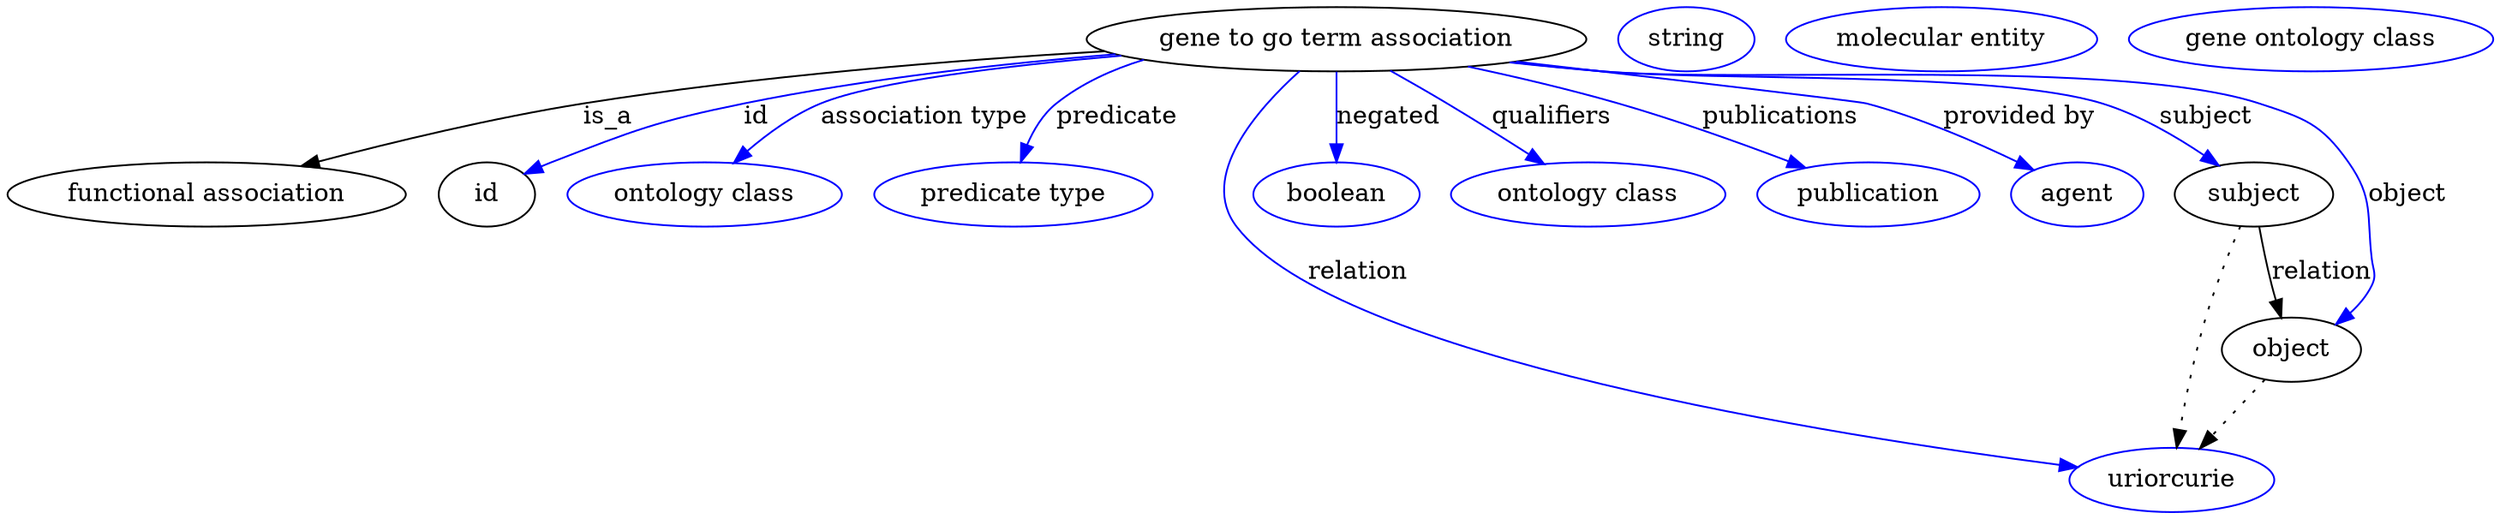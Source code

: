 digraph {
	graph [bb="0,0,1143.3,283"];
	node [label="\N"];
	"gene to go term association"	 [height=0.5,
		label="gene to go term association",
		pos="621.74,265",
		width=3.015];
	"functional association"	 [height=0.5,
		pos="87.742,178",
		width=2.4373];
	"gene to go term association" -> "functional association"	 [label=is_a,
		lp="286.74,221.5",
		pos="e,135.55,193.26 519.68,258.72 450.45,253.41 357.08,244.16 275.74,229 231.34,220.72 182.09,207.2 145.15,196.16"];
	id	 [height=0.5,
		pos="220.74,178",
		width=0.75];
	"gene to go term association" -> id	 [color=blue,
		label=id,
		lp="356.24,221.5",
		pos="e,242.24,189.3 524.28,256.95 472.3,251.43 407.52,242.58 350.74,229 307.68,218.7 297.51,213.27 256.74,196 254.96,195.24 253.14,194.44 \
251.31,193.61",
		style=solid];
	"association type"	 [color=blue,
		height=0.5,
		label="ontology class",
		pos="327.74,178",
		width=1.7151];
	"gene to go term association" -> "association type"	 [color=blue,
		label="association type",
		lp="432.74,221.5",
		pos="e,343.61,195.51 528.33,255.72 474.77,249.39 413.4,240.16 388.74,229 374.78,222.68 361.45,212.25 350.83,202.46",
		style=solid];
	predicate	 [color=blue,
		height=0.5,
		label="predicate type",
		pos="467.74,178",
		width=1.679];
	"gene to go term association" -> predicate	 [color=blue,
		label=predicate,
		lp="516.74,221.5",
		pos="e,472.23,196.44 552.03,251.16 526.52,244.98 501.5,237.23 491.74,229 484.64,223.02 479.51,214.46 475.86,206.07",
		style=solid];
	relation	 [color=blue,
		height=0.5,
		label=uriorcurie,
		pos="1011.7,18",
		width=1.2638];
	"gene to go term association" -> relation	 [color=blue,
		label=relation,
		lp="637.74,134.5",
		pos="e,969.8,25.249 603,247.1 582.38,225.2 554.67,187.63 574.74,160 620.86,96.527 854.1,46.761 959.68,27.111",
		style=solid];
	negated	 [color=blue,
		height=0.5,
		label=boolean,
		pos="621.74,178",
		width=1.0652];
	"gene to go term association" -> negated	 [color=blue,
		label=negated,
		lp="643.24,221.5",
		pos="e,621.74,196 621.74,246.97 621.74,235.19 621.74,219.56 621.74,206.16",
		style=solid];
	qualifiers	 [color=blue,
		height=0.5,
		label="ontology class",
		pos="739.74,178",
		width=1.7151];
	"gene to go term association" -> qualifiers	 [color=blue,
		label=qualifiers,
		lp="714.74,221.5",
		pos="e,716.7,194.99 645.62,247.39 663.77,234.01 688.89,215.49 708.61,200.95",
		style=solid];
	publications	 [color=blue,
		height=0.5,
		label=publication,
		pos="869.74,178",
		width=1.3902];
	"gene to go term association" -> publications	 [color=blue,
		label=publications,
		lp="817.24,221.5",
		pos="e,837.97,192.02 678.77,249.63 699.67,243.65 723.42,236.45 744.74,229 773.16,219.07 804.53,206.27 828.74,195.97",
		style=solid];
	"provided by"	 [color=blue,
		height=0.5,
		label=agent,
		pos="967.74,178",
		width=0.83048];
	"gene to go term association" -> "provided by"	 [color=blue,
		label="provided by",
		lp="925.74,221.5",
		pos="e,945.51,190.25 701.38,252.73 768.68,242.35 854.27,229.14 854.74,229 883.47,220.54 914.34,206.21 936.55,194.89",
		style=solid];
	subject	 [height=0.5,
		pos="1051.7,178",
		width=0.99297];
	"gene to go term association" -> subject	 [color=blue,
		label=subject,
		lp="1015.2,221.5",
		pos="e,1031.7,192.93 699.04,252.3 712.27,250.36 725.88,248.5 738.74,247 837.94,235.4 867.33,258.54 962.74,229 984.27,222.33 1006.3,209.79 \
1023,198.82",
		style=solid];
	object	 [height=0.5,
		pos="1071.7,91",
		width=0.9027];
	"gene to go term association" -> object	 [color=blue,
		label=object,
		lp="1123.7,178",
		pos="e,1091.9,105.27 698.39,252.17 711.81,250.22 725.66,248.4 738.74,247 805.15,239.91 974.72,248.01 1038.7,229 1067.2,220.56 1079.1,\
219.86 1096.7,196 1111.3,176.22 1106.1,166.44 1108.7,142 1109.5,135.37 1111.3,133.14 1108.7,127 1106.5,121.74 1103.1,116.86 1099.2,\
112.51",
		style=solid];
	association_id	 [color=blue,
		height=0.5,
		label=string,
		pos="778.74,265",
		width=0.84854];
	subject -> relation	 [pos="e,1015.1,36.239 1045.8,159.97 1041.3,146.12 1035.2,126.47 1030.7,109 1025.4,88.088 1020.4,64.188 1016.9,46.13",
		style=dotted];
	subject -> object	 [label=relation,
		lp="1083.7,134.5",
		pos="e,1067.6,109 1055.9,159.97 1058.6,148.08 1062.3,132.25 1065.4,118.76"];
	"gene to go term association_subject"	 [color=blue,
		height=0.5,
		label="molecular entity",
		pos="895.74,265",
		width=1.9137];
	object -> relation	 [pos="e,1025.9,35.261 1058.1,74.435 1050.5,65.207 1040.9,53.528 1032.4,43.191",
		style=dotted];
	"gene to go term association_object"	 [color=blue,
		height=0.5,
		label="gene ontology class",
		pos="1062.7,265",
		width=2.2387];
}
